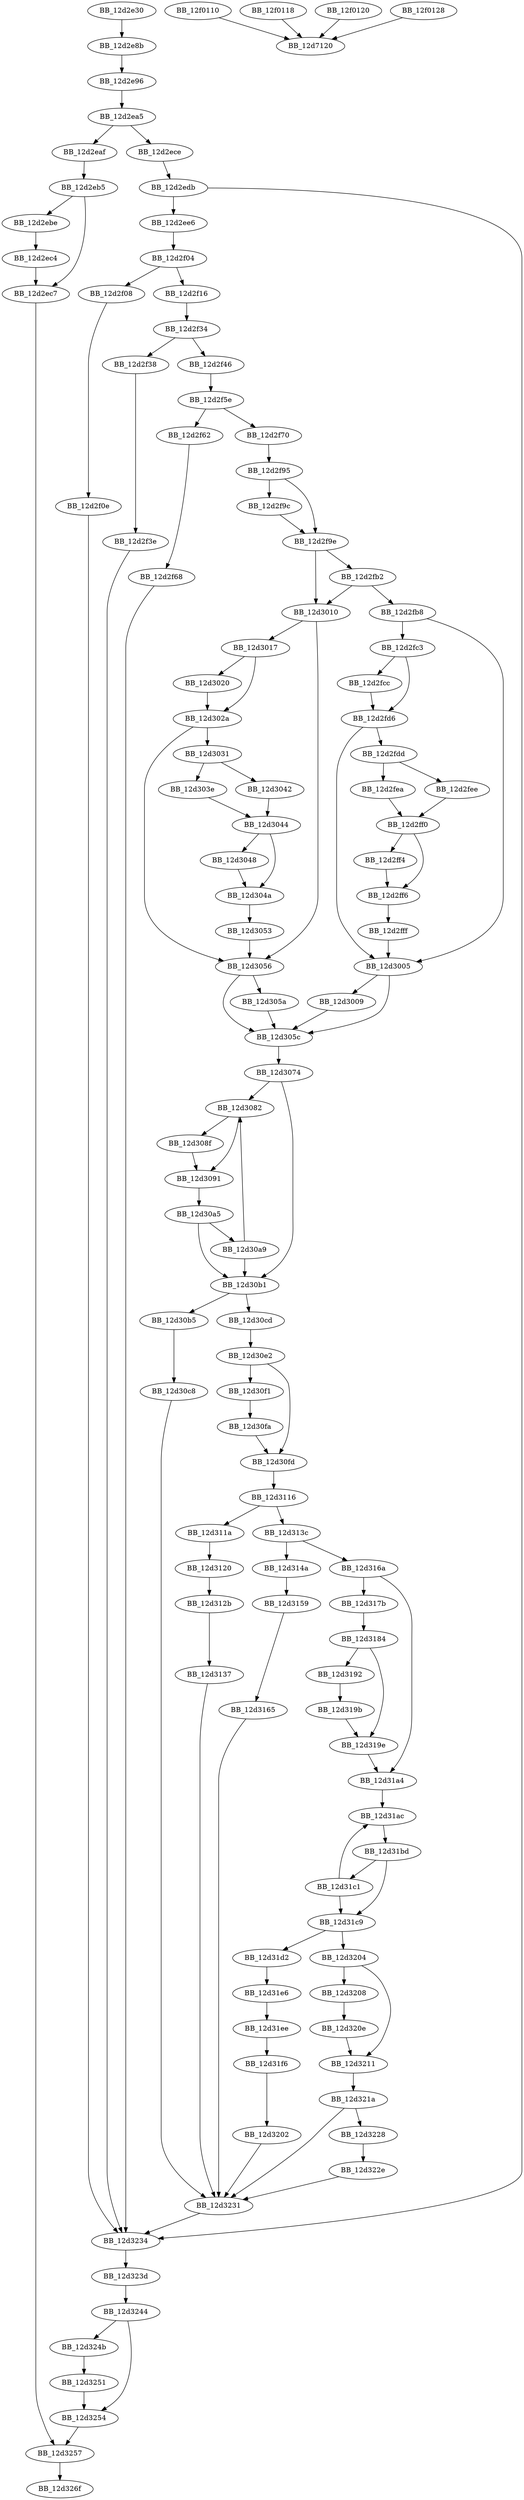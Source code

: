 DiGraph sub_12D2E30{
BB_12d2e30->BB_12d2e8b
BB_12d2e8b->BB_12d2e96
BB_12d2e96->BB_12d2ea5
BB_12d2ea5->BB_12d2eaf
BB_12d2ea5->BB_12d2ece
BB_12d2eaf->BB_12d2eb5
BB_12d2eb5->BB_12d2ebe
BB_12d2eb5->BB_12d2ec7
BB_12d2ebe->BB_12d2ec4
BB_12d2ec4->BB_12d2ec7
BB_12d2ec7->BB_12d3257
BB_12d2ece->BB_12d2edb
BB_12d2edb->BB_12d2ee6
BB_12d2edb->BB_12d3234
BB_12d2ee6->BB_12d2f04
BB_12d2f04->BB_12d2f08
BB_12d2f04->BB_12d2f16
BB_12d2f08->BB_12d2f0e
BB_12d2f0e->BB_12d3234
BB_12d2f16->BB_12d2f34
BB_12d2f34->BB_12d2f38
BB_12d2f34->BB_12d2f46
BB_12d2f38->BB_12d2f3e
BB_12d2f3e->BB_12d3234
BB_12d2f46->BB_12d2f5e
BB_12d2f5e->BB_12d2f62
BB_12d2f5e->BB_12d2f70
BB_12d2f62->BB_12d2f68
BB_12d2f68->BB_12d3234
BB_12d2f70->BB_12d2f95
BB_12d2f95->BB_12d2f9c
BB_12d2f95->BB_12d2f9e
BB_12d2f9c->BB_12d2f9e
BB_12d2f9e->BB_12d2fb2
BB_12d2f9e->BB_12d3010
BB_12d2fb2->BB_12d2fb8
BB_12d2fb2->BB_12d3010
BB_12d2fb8->BB_12d2fc3
BB_12d2fb8->BB_12d3005
BB_12d2fc3->BB_12d2fcc
BB_12d2fc3->BB_12d2fd6
BB_12d2fcc->BB_12d2fd6
BB_12d2fd6->BB_12d2fdd
BB_12d2fd6->BB_12d3005
BB_12d2fdd->BB_12d2fea
BB_12d2fdd->BB_12d2fee
BB_12d2fea->BB_12d2ff0
BB_12d2fee->BB_12d2ff0
BB_12d2ff0->BB_12d2ff4
BB_12d2ff0->BB_12d2ff6
BB_12d2ff4->BB_12d2ff6
BB_12d2ff6->BB_12d2fff
BB_12d2fff->BB_12d3005
BB_12d3005->BB_12d3009
BB_12d3005->BB_12d305c
BB_12d3009->BB_12d305c
BB_12d3010->BB_12d3017
BB_12d3010->BB_12d3056
BB_12d3017->BB_12d3020
BB_12d3017->BB_12d302a
BB_12d3020->BB_12d302a
BB_12d302a->BB_12d3031
BB_12d302a->BB_12d3056
BB_12d3031->BB_12d303e
BB_12d3031->BB_12d3042
BB_12d303e->BB_12d3044
BB_12d3042->BB_12d3044
BB_12d3044->BB_12d3048
BB_12d3044->BB_12d304a
BB_12d3048->BB_12d304a
BB_12d304a->BB_12d3053
BB_12d3053->BB_12d3056
BB_12d3056->BB_12d305a
BB_12d3056->BB_12d305c
BB_12d305a->BB_12d305c
BB_12d305c->BB_12d3074
BB_12d3074->BB_12d3082
BB_12d3074->BB_12d30b1
BB_12d3082->BB_12d308f
BB_12d3082->BB_12d3091
BB_12d308f->BB_12d3091
BB_12d3091->BB_12d30a5
BB_12d30a5->BB_12d30a9
BB_12d30a5->BB_12d30b1
BB_12d30a9->BB_12d3082
BB_12d30a9->BB_12d30b1
BB_12d30b1->BB_12d30b5
BB_12d30b1->BB_12d30cd
BB_12d30b5->BB_12d30c8
BB_12d30c8->BB_12d3231
BB_12d30cd->BB_12d30e2
BB_12d30e2->BB_12d30f1
BB_12d30e2->BB_12d30fd
BB_12d30f1->BB_12d30fa
BB_12d30fa->BB_12d30fd
BB_12d30fd->BB_12d3116
BB_12d3116->BB_12d311a
BB_12d3116->BB_12d313c
BB_12d311a->BB_12d3120
BB_12d3120->BB_12d312b
BB_12d312b->BB_12d3137
BB_12d3137->BB_12d3231
BB_12d313c->BB_12d314a
BB_12d313c->BB_12d316a
BB_12d314a->BB_12d3159
BB_12d3159->BB_12d3165
BB_12d3165->BB_12d3231
BB_12d316a->BB_12d317b
BB_12d316a->BB_12d31a4
BB_12d317b->BB_12d3184
BB_12d3184->BB_12d3192
BB_12d3184->BB_12d319e
BB_12d3192->BB_12d319b
BB_12d319b->BB_12d319e
BB_12d319e->BB_12d31a4
BB_12d31a4->BB_12d31ac
BB_12d31ac->BB_12d31bd
BB_12d31bd->BB_12d31c1
BB_12d31bd->BB_12d31c9
BB_12d31c1->BB_12d31ac
BB_12d31c1->BB_12d31c9
BB_12d31c9->BB_12d31d2
BB_12d31c9->BB_12d3204
BB_12d31d2->BB_12d31e6
BB_12d31e6->BB_12d31ee
BB_12d31ee->BB_12d31f6
BB_12d31f6->BB_12d3202
BB_12d3202->BB_12d3231
BB_12d3204->BB_12d3208
BB_12d3204->BB_12d3211
BB_12d3208->BB_12d320e
BB_12d320e->BB_12d3211
BB_12d3211->BB_12d321a
BB_12d321a->BB_12d3228
BB_12d321a->BB_12d3231
BB_12d3228->BB_12d322e
BB_12d322e->BB_12d3231
BB_12d3231->BB_12d3234
BB_12d3234->BB_12d323d
BB_12d323d->BB_12d3244
BB_12d3244->BB_12d324b
BB_12d3244->BB_12d3254
BB_12d324b->BB_12d3251
BB_12d3251->BB_12d3254
BB_12d3254->BB_12d3257
BB_12d3257->BB_12d326f
BB_12f0110->BB_12d7120
BB_12f0118->BB_12d7120
BB_12f0120->BB_12d7120
BB_12f0128->BB_12d7120
}
